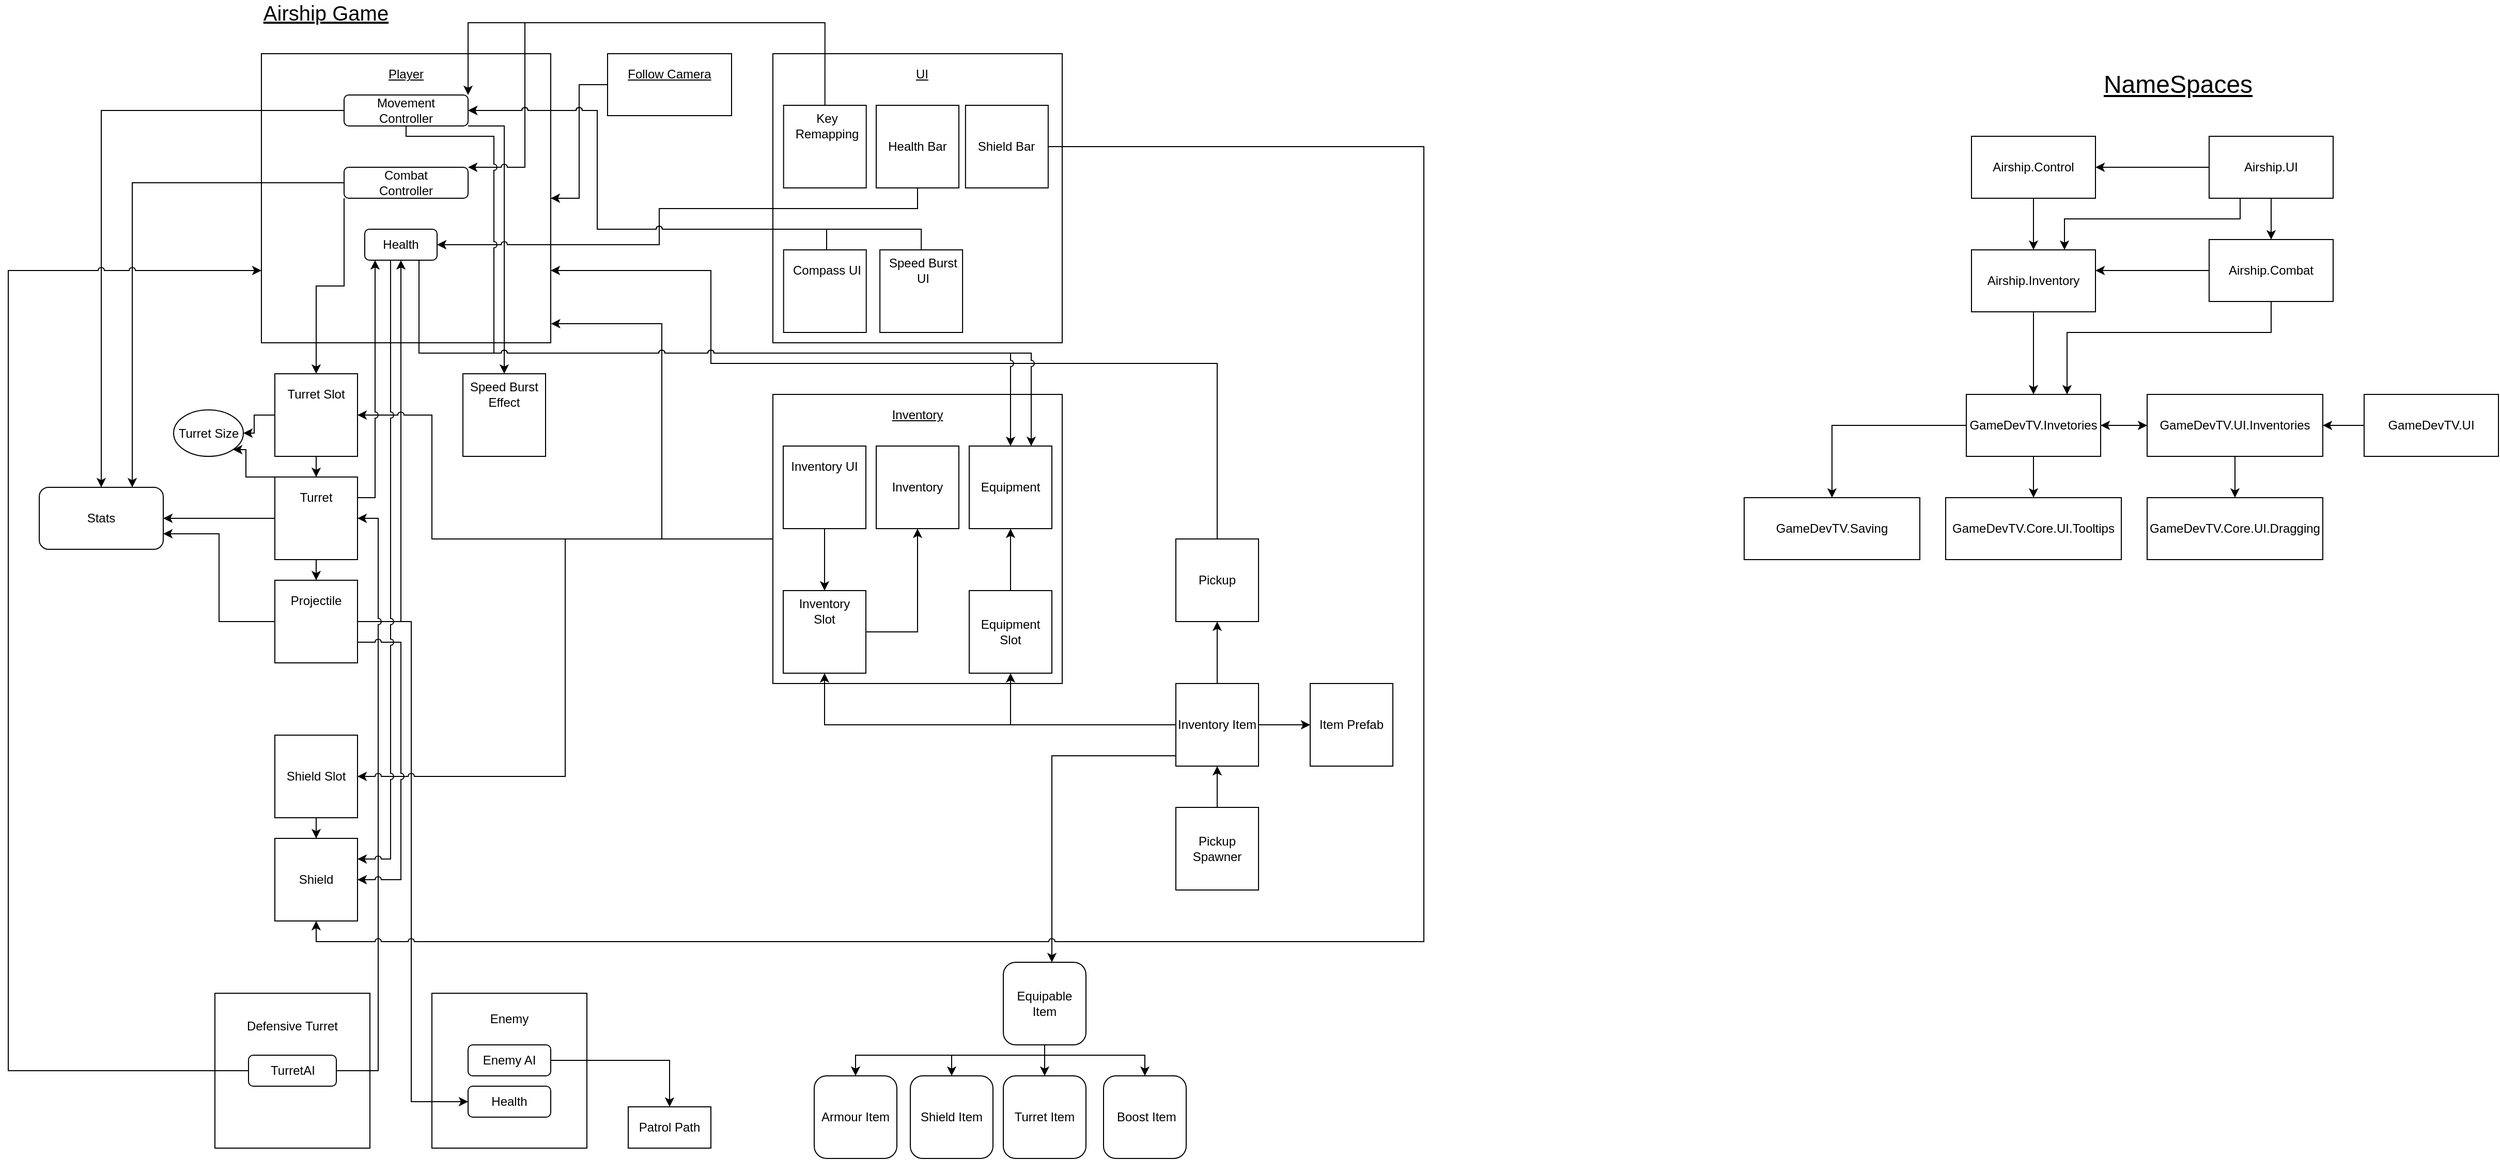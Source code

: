 <mxfile version="13.5.7" type="device"><diagram id="C5RBs43oDa-KdzZeNtuy" name="Page-1"><mxGraphModel dx="3413" dy="1973" grid="1" gridSize="10" guides="1" tooltips="1" connect="1" arrows="1" fold="1" page="0" pageScale="1" pageWidth="1600" pageHeight="900" math="0" shadow="0"><root><mxCell id="WIyWlLk6GJQsqaUBKTNV-0"/><mxCell id="WIyWlLk6GJQsqaUBKTNV-1" parent="WIyWlLk6GJQsqaUBKTNV-0"/><mxCell id="Cf9NG068piF9Xm8d50Rl-7" value="Player" style="group" parent="WIyWlLk6GJQsqaUBKTNV-1" vertex="1" connectable="0"><mxGeometry x="780" y="60" width="290" height="280" as="geometry"/></mxCell><mxCell id="Cf9NG068piF9Xm8d50Rl-8" value="" style="whiteSpace=wrap;html=1;aspect=fixed;" parent="Cf9NG068piF9Xm8d50Rl-7" vertex="1"><mxGeometry width="280" height="280" as="geometry"/></mxCell><mxCell id="Cf9NG068piF9Xm8d50Rl-9" value="&lt;font style=&quot;font-size: 12px&quot;&gt;&lt;u&gt;UI&lt;/u&gt;&lt;/font&gt;" style="text;html=1;strokeColor=none;fillColor=none;align=center;verticalAlign=middle;whiteSpace=wrap;rounded=0;" parent="Cf9NG068piF9Xm8d50Rl-7" vertex="1"><mxGeometry x="124.286" y="10" width="41.429" height="20" as="geometry"/></mxCell><mxCell id="Cf9NG068piF9Xm8d50Rl-0" value="" style="group" parent="Cf9NG068piF9Xm8d50Rl-7" vertex="1" connectable="0"><mxGeometry x="10.357" y="190" width="82.857" height="80" as="geometry"/></mxCell><mxCell id="Cf9NG068piF9Xm8d50Rl-1" value="" style="whiteSpace=wrap;html=1;aspect=fixed;strokeColor=#000000;" parent="Cf9NG068piF9Xm8d50Rl-0" vertex="1"><mxGeometry width="80" height="80" as="geometry"/></mxCell><mxCell id="Cf9NG068piF9Xm8d50Rl-2" value="Compass UI" style="text;html=1;strokeColor=none;fillColor=none;align=center;verticalAlign=middle;whiteSpace=wrap;rounded=0;" parent="Cf9NG068piF9Xm8d50Rl-0" vertex="1"><mxGeometry x="5.179" y="10" width="72.5" height="20" as="geometry"/></mxCell><mxCell id="oJ4vuqxPt1i5Xw-Xa5MG-44" value="" style="group" parent="Cf9NG068piF9Xm8d50Rl-7" vertex="1" connectable="0"><mxGeometry x="103.571" y="190" width="82.857" height="80" as="geometry"/></mxCell><mxCell id="Cf9NG068piF9Xm8d50Rl-14" value="" style="group" parent="oJ4vuqxPt1i5Xw-Xa5MG-44" vertex="1" connectable="0"><mxGeometry width="82.857" height="80" as="geometry"/></mxCell><mxCell id="oJ4vuqxPt1i5Xw-Xa5MG-45" value="" style="whiteSpace=wrap;html=1;aspect=fixed;strokeColor=#000000;" parent="Cf9NG068piF9Xm8d50Rl-14" vertex="1"><mxGeometry width="80" height="80" as="geometry"/></mxCell><mxCell id="oJ4vuqxPt1i5Xw-Xa5MG-46" value="Speed Burst UI" style="text;html=1;strokeColor=none;fillColor=none;align=center;verticalAlign=middle;whiteSpace=wrap;rounded=0;" parent="Cf9NG068piF9Xm8d50Rl-14" vertex="1"><mxGeometry x="5.179" y="10" width="72.5" height="20" as="geometry"/></mxCell><mxCell id="Cf9NG068piF9Xm8d50Rl-34" value="" style="whiteSpace=wrap;html=1;aspect=fixed;strokeColor=#000000;" parent="Cf9NG068piF9Xm8d50Rl-7" vertex="1"><mxGeometry x="10.357" y="50" width="80" height="80" as="geometry"/></mxCell><mxCell id="Cf9NG068piF9Xm8d50Rl-35" value="Key Remapping" style="text;html=1;strokeColor=none;fillColor=none;align=center;verticalAlign=middle;whiteSpace=wrap;rounded=0;" parent="Cf9NG068piF9Xm8d50Rl-7" vertex="1"><mxGeometry x="15.536" y="60" width="72.5" height="20" as="geometry"/></mxCell><mxCell id="Ew5xzkwGmlgXeo16lYca-0" value="Health Bar" style="whiteSpace=wrap;html=1;aspect=fixed;" parent="Cf9NG068piF9Xm8d50Rl-7" vertex="1"><mxGeometry x="100.0" y="50" width="80" height="80" as="geometry"/></mxCell><mxCell id="Ew5xzkwGmlgXeo16lYca-1" value="Shield Bar" style="whiteSpace=wrap;html=1;aspect=fixed;" parent="Cf9NG068piF9Xm8d50Rl-7" vertex="1"><mxGeometry x="186.426" y="50" width="80" height="80" as="geometry"/></mxCell><mxCell id="oJ4vuqxPt1i5Xw-Xa5MG-29" value="Player" style="group" parent="WIyWlLk6GJQsqaUBKTNV-1" vertex="1" connectable="0"><mxGeometry x="285" y="60" width="300" height="280" as="geometry"/></mxCell><mxCell id="oJ4vuqxPt1i5Xw-Xa5MG-0" value="" style="whiteSpace=wrap;html=1;aspect=fixed;" parent="oJ4vuqxPt1i5Xw-Xa5MG-29" vertex="1"><mxGeometry width="280" height="280" as="geometry"/></mxCell><mxCell id="oJ4vuqxPt1i5Xw-Xa5MG-1" value="&lt;font style=&quot;font-size: 12px&quot;&gt;&lt;u&gt;Player&lt;/u&gt;&lt;/font&gt;" style="text;html=1;strokeColor=none;fillColor=none;align=center;verticalAlign=middle;whiteSpace=wrap;rounded=0;" parent="oJ4vuqxPt1i5Xw-Xa5MG-29" vertex="1"><mxGeometry x="120" y="10" width="40" height="20" as="geometry"/></mxCell><mxCell id="oJ4vuqxPt1i5Xw-Xa5MG-67" value="Health" style="rounded=1;whiteSpace=wrap;html=1;strokeColor=#000000;" parent="oJ4vuqxPt1i5Xw-Xa5MG-29" vertex="1"><mxGeometry x="100" y="170" width="70" height="30" as="geometry"/></mxCell><mxCell id="oJ4vuqxPt1i5Xw-Xa5MG-12" value="&lt;font style=&quot;font-size: 20px&quot;&gt;&lt;u&gt;Airship Game&lt;/u&gt;&lt;/font&gt;" style="text;html=1;strokeColor=none;fillColor=none;align=center;verticalAlign=middle;whiteSpace=wrap;rounded=0;" parent="WIyWlLk6GJQsqaUBKTNV-1" vertex="1"><mxGeometry x="250" y="10" width="195" height="20" as="geometry"/></mxCell><mxCell id="oJ4vuqxPt1i5Xw-Xa5MG-20" style="edgeStyle=orthogonalEdgeStyle;rounded=0;orthogonalLoop=1;jettySize=auto;html=1;" parent="WIyWlLk6GJQsqaUBKTNV-1" source="oJ4vuqxPt1i5Xw-Xa5MG-17" target="oJ4vuqxPt1i5Xw-Xa5MG-0" edge="1"><mxGeometry relative="1" as="geometry"/></mxCell><mxCell id="oJ4vuqxPt1i5Xw-Xa5MG-17" value="" style="rounded=0;whiteSpace=wrap;html=1;strokeColor=#000000;" parent="WIyWlLk6GJQsqaUBKTNV-1" vertex="1"><mxGeometry x="620" y="60" width="120" height="60" as="geometry"/></mxCell><mxCell id="oJ4vuqxPt1i5Xw-Xa5MG-18" value="&lt;u&gt;Follow Camera&lt;/u&gt;" style="text;html=1;strokeColor=none;fillColor=none;align=center;verticalAlign=middle;whiteSpace=wrap;rounded=0;" parent="WIyWlLk6GJQsqaUBKTNV-1" vertex="1"><mxGeometry x="630" y="70" width="100" height="20" as="geometry"/></mxCell><mxCell id="oJ4vuqxPt1i5Xw-Xa5MG-27" value="" style="group" parent="WIyWlLk6GJQsqaUBKTNV-1" vertex="1" connectable="0"><mxGeometry x="365" y="100" width="120" height="30" as="geometry"/></mxCell><mxCell id="oJ4vuqxPt1i5Xw-Xa5MG-2" value="" style="rounded=1;whiteSpace=wrap;html=1;" parent="oJ4vuqxPt1i5Xw-Xa5MG-27" vertex="1"><mxGeometry width="120" height="30" as="geometry"/></mxCell><mxCell id="oJ4vuqxPt1i5Xw-Xa5MG-3" value="Movement Controller" style="text;html=1;strokeColor=none;fillColor=none;align=center;verticalAlign=middle;whiteSpace=wrap;rounded=0;perimeterSpacing=0;" parent="oJ4vuqxPt1i5Xw-Xa5MG-27" vertex="1"><mxGeometry x="40" y="5" width="40" height="20" as="geometry"/></mxCell><mxCell id="oJ4vuqxPt1i5Xw-Xa5MG-28" value="" style="group" parent="WIyWlLk6GJQsqaUBKTNV-1" vertex="1" connectable="0"><mxGeometry x="365" y="170" width="120" height="30" as="geometry"/></mxCell><mxCell id="oJ4vuqxPt1i5Xw-Xa5MG-9" value="" style="rounded=1;whiteSpace=wrap;html=1;" parent="oJ4vuqxPt1i5Xw-Xa5MG-28" vertex="1"><mxGeometry width="120" height="30" as="geometry"/></mxCell><mxCell id="oJ4vuqxPt1i5Xw-Xa5MG-10" value="Combat Controller" style="text;html=1;strokeColor=none;fillColor=none;align=center;verticalAlign=middle;whiteSpace=wrap;rounded=0;" parent="oJ4vuqxPt1i5Xw-Xa5MG-28" vertex="1"><mxGeometry x="40" y="5" width="40" height="20" as="geometry"/></mxCell><mxCell id="oJ4vuqxPt1i5Xw-Xa5MG-31" value="" style="group" parent="WIyWlLk6GJQsqaUBKTNV-1" vertex="1" connectable="0"><mxGeometry x="298" y="370" width="80" height="80" as="geometry"/></mxCell><mxCell id="oJ4vuqxPt1i5Xw-Xa5MG-22" value="" style="whiteSpace=wrap;html=1;aspect=fixed;strokeColor=#000000;" parent="oJ4vuqxPt1i5Xw-Xa5MG-31" vertex="1"><mxGeometry width="80" height="80" as="geometry"/></mxCell><mxCell id="oJ4vuqxPt1i5Xw-Xa5MG-30" value="Turret Slot" style="text;html=1;strokeColor=none;fillColor=none;align=center;verticalAlign=middle;whiteSpace=wrap;rounded=0;" parent="oJ4vuqxPt1i5Xw-Xa5MG-31" vertex="1"><mxGeometry x="10" y="10" width="60" height="20" as="geometry"/></mxCell><mxCell id="oJ4vuqxPt1i5Xw-Xa5MG-36" style="edgeStyle=orthogonalEdgeStyle;rounded=0;orthogonalLoop=1;jettySize=auto;html=1;entryX=0.5;entryY=0;entryDx=0;entryDy=0;exitX=0;exitY=1;exitDx=0;exitDy=0;" parent="WIyWlLk6GJQsqaUBKTNV-1" source="oJ4vuqxPt1i5Xw-Xa5MG-9" target="oJ4vuqxPt1i5Xw-Xa5MG-22" edge="1"><mxGeometry relative="1" as="geometry"/></mxCell><mxCell id="oJ4vuqxPt1i5Xw-Xa5MG-37" style="edgeStyle=orthogonalEdgeStyle;rounded=0;orthogonalLoop=1;jettySize=auto;html=1;entryX=0.5;entryY=0;entryDx=0;entryDy=0;" parent="WIyWlLk6GJQsqaUBKTNV-1" source="oJ4vuqxPt1i5Xw-Xa5MG-22" target="oJ4vuqxPt1i5Xw-Xa5MG-54" edge="1"><mxGeometry relative="1" as="geometry"><mxPoint x="338" y="470" as="targetPoint"/></mxGeometry></mxCell><mxCell id="oJ4vuqxPt1i5Xw-Xa5MG-40" value="" style="group" parent="WIyWlLk6GJQsqaUBKTNV-1" vertex="1" connectable="0"><mxGeometry x="480" y="370" width="80" height="80" as="geometry"/></mxCell><mxCell id="oJ4vuqxPt1i5Xw-Xa5MG-41" value="" style="whiteSpace=wrap;html=1;aspect=fixed;strokeColor=#000000;" parent="oJ4vuqxPt1i5Xw-Xa5MG-40" vertex="1"><mxGeometry width="80" height="80" as="geometry"/></mxCell><mxCell id="oJ4vuqxPt1i5Xw-Xa5MG-42" value="Speed Burst Effect" style="text;html=1;strokeColor=none;fillColor=none;align=center;verticalAlign=middle;whiteSpace=wrap;rounded=0;" parent="oJ4vuqxPt1i5Xw-Xa5MG-40" vertex="1"><mxGeometry x="5" y="10" width="70" height="20" as="geometry"/></mxCell><mxCell id="oJ4vuqxPt1i5Xw-Xa5MG-43" style="edgeStyle=orthogonalEdgeStyle;rounded=0;orthogonalLoop=1;jettySize=auto;html=1;entryX=0.5;entryY=0;entryDx=0;entryDy=0;exitX=1;exitY=1;exitDx=0;exitDy=0;" parent="WIyWlLk6GJQsqaUBKTNV-1" source="oJ4vuqxPt1i5Xw-Xa5MG-2" target="oJ4vuqxPt1i5Xw-Xa5MG-41" edge="1"><mxGeometry relative="1" as="geometry"><Array as="points"><mxPoint x="520" y="130"/></Array></mxGeometry></mxCell><mxCell id="oJ4vuqxPt1i5Xw-Xa5MG-53" value="" style="group" parent="WIyWlLk6GJQsqaUBKTNV-1" vertex="1" connectable="0"><mxGeometry x="298" y="470" width="80" height="80" as="geometry"/></mxCell><mxCell id="oJ4vuqxPt1i5Xw-Xa5MG-54" value="" style="whiteSpace=wrap;html=1;aspect=fixed;strokeColor=#000000;" parent="oJ4vuqxPt1i5Xw-Xa5MG-53" vertex="1"><mxGeometry width="80" height="80" as="geometry"/></mxCell><mxCell id="oJ4vuqxPt1i5Xw-Xa5MG-55" value="Turret" style="text;html=1;strokeColor=none;fillColor=none;align=center;verticalAlign=middle;whiteSpace=wrap;rounded=0;" parent="oJ4vuqxPt1i5Xw-Xa5MG-53" vertex="1"><mxGeometry x="10" y="10" width="60" height="20" as="geometry"/></mxCell><mxCell id="oJ4vuqxPt1i5Xw-Xa5MG-57" value="" style="group" parent="WIyWlLk6GJQsqaUBKTNV-1" vertex="1" connectable="0"><mxGeometry x="298" y="570" width="80" height="80" as="geometry"/></mxCell><mxCell id="oJ4vuqxPt1i5Xw-Xa5MG-58" value="" style="whiteSpace=wrap;html=1;aspect=fixed;strokeColor=#000000;" parent="oJ4vuqxPt1i5Xw-Xa5MG-57" vertex="1"><mxGeometry width="80" height="80" as="geometry"/></mxCell><mxCell id="oJ4vuqxPt1i5Xw-Xa5MG-59" value="Projectile" style="text;html=1;strokeColor=none;fillColor=none;align=center;verticalAlign=middle;whiteSpace=wrap;rounded=0;" parent="oJ4vuqxPt1i5Xw-Xa5MG-57" vertex="1"><mxGeometry x="10" y="10" width="60" height="20" as="geometry"/></mxCell><mxCell id="oJ4vuqxPt1i5Xw-Xa5MG-62" value="Stats" style="rounded=1;whiteSpace=wrap;html=1;strokeColor=#000000;" parent="WIyWlLk6GJQsqaUBKTNV-1" vertex="1"><mxGeometry x="70" y="480" width="120" height="60" as="geometry"/></mxCell><mxCell id="oJ4vuqxPt1i5Xw-Xa5MG-63" style="edgeStyle=orthogonalEdgeStyle;rounded=0;orthogonalLoop=1;jettySize=auto;html=1;entryX=1;entryY=0.5;entryDx=0;entryDy=0;" parent="WIyWlLk6GJQsqaUBKTNV-1" source="oJ4vuqxPt1i5Xw-Xa5MG-54" target="oJ4vuqxPt1i5Xw-Xa5MG-62" edge="1"><mxGeometry relative="1" as="geometry"/></mxCell><mxCell id="oJ4vuqxPt1i5Xw-Xa5MG-64" style="edgeStyle=orthogonalEdgeStyle;rounded=0;orthogonalLoop=1;jettySize=auto;html=1;entryX=1;entryY=0.75;entryDx=0;entryDy=0;" parent="WIyWlLk6GJQsqaUBKTNV-1" source="oJ4vuqxPt1i5Xw-Xa5MG-58" target="oJ4vuqxPt1i5Xw-Xa5MG-62" edge="1"><mxGeometry relative="1" as="geometry"/></mxCell><mxCell id="oJ4vuqxPt1i5Xw-Xa5MG-65" style="edgeStyle=orthogonalEdgeStyle;rounded=0;orthogonalLoop=1;jettySize=auto;html=1;entryX=0.5;entryY=0;entryDx=0;entryDy=0;" parent="WIyWlLk6GJQsqaUBKTNV-1" source="oJ4vuqxPt1i5Xw-Xa5MG-2" target="oJ4vuqxPt1i5Xw-Xa5MG-62" edge="1"><mxGeometry relative="1" as="geometry"/></mxCell><mxCell id="oJ4vuqxPt1i5Xw-Xa5MG-66" style="edgeStyle=orthogonalEdgeStyle;rounded=0;orthogonalLoop=1;jettySize=auto;html=1;entryX=0.75;entryY=0;entryDx=0;entryDy=0;" parent="WIyWlLk6GJQsqaUBKTNV-1" source="oJ4vuqxPt1i5Xw-Xa5MG-9" target="oJ4vuqxPt1i5Xw-Xa5MG-62" edge="1"><mxGeometry relative="1" as="geometry"/></mxCell><mxCell id="oJ4vuqxPt1i5Xw-Xa5MG-68" value="Turret Size" style="ellipse;whiteSpace=wrap;html=1;strokeColor=#000000;" parent="WIyWlLk6GJQsqaUBKTNV-1" vertex="1"><mxGeometry x="200" y="405" width="67.5" height="45" as="geometry"/></mxCell><mxCell id="oJ4vuqxPt1i5Xw-Xa5MG-69" style="edgeStyle=orthogonalEdgeStyle;rounded=0;orthogonalLoop=1;jettySize=auto;html=1;entryX=1;entryY=0.5;entryDx=0;entryDy=0;" parent="WIyWlLk6GJQsqaUBKTNV-1" source="oJ4vuqxPt1i5Xw-Xa5MG-22" target="oJ4vuqxPt1i5Xw-Xa5MG-68" edge="1"><mxGeometry relative="1" as="geometry"/></mxCell><mxCell id="oJ4vuqxPt1i5Xw-Xa5MG-70" style="edgeStyle=orthogonalEdgeStyle;rounded=0;orthogonalLoop=1;jettySize=auto;html=1;exitX=0;exitY=0;exitDx=0;exitDy=0;entryX=1;entryY=1;entryDx=0;entryDy=0;" parent="WIyWlLk6GJQsqaUBKTNV-1" source="oJ4vuqxPt1i5Xw-Xa5MG-54" target="oJ4vuqxPt1i5Xw-Xa5MG-68" edge="1"><mxGeometry relative="1" as="geometry"><mxPoint x="270" y="430" as="targetPoint"/><Array as="points"><mxPoint x="270" y="470"/><mxPoint x="270" y="443"/></Array></mxGeometry></mxCell><mxCell id="oJ4vuqxPt1i5Xw-Xa5MG-71" style="edgeStyle=orthogonalEdgeStyle;rounded=0;orthogonalLoop=1;jettySize=auto;html=1;entryX=0.5;entryY=1;entryDx=0;entryDy=0;" parent="WIyWlLk6GJQsqaUBKTNV-1" source="oJ4vuqxPt1i5Xw-Xa5MG-58" target="oJ4vuqxPt1i5Xw-Xa5MG-67" edge="1"><mxGeometry relative="1" as="geometry"/></mxCell><mxCell id="oJ4vuqxPt1i5Xw-Xa5MG-78" value="" style="group" parent="WIyWlLk6GJQsqaUBKTNV-1" vertex="1" connectable="0"><mxGeometry x="450" y="970" width="150" height="150" as="geometry"/></mxCell><mxCell id="oJ4vuqxPt1i5Xw-Xa5MG-72" value="Enemy&lt;br&gt;&lt;br&gt;&lt;br&gt;&lt;br&gt;&lt;br&gt;&lt;br&gt;&lt;br&gt;&lt;br&gt;" style="whiteSpace=wrap;html=1;aspect=fixed;strokeColor=#000000;" parent="oJ4vuqxPt1i5Xw-Xa5MG-78" vertex="1"><mxGeometry width="150" height="150" as="geometry"/></mxCell><mxCell id="oJ4vuqxPt1i5Xw-Xa5MG-77" value="Health" style="rounded=1;whiteSpace=wrap;html=1;strokeColor=#000000;" parent="oJ4vuqxPt1i5Xw-Xa5MG-78" vertex="1"><mxGeometry x="35" y="90" width="80" height="30" as="geometry"/></mxCell><mxCell id="oJ4vuqxPt1i5Xw-Xa5MG-80" value="Enemy AI" style="rounded=1;whiteSpace=wrap;html=1;strokeColor=#000000;" parent="oJ4vuqxPt1i5Xw-Xa5MG-78" vertex="1"><mxGeometry x="35" y="50" width="80" height="30" as="geometry"/></mxCell><mxCell id="oJ4vuqxPt1i5Xw-Xa5MG-79" style="edgeStyle=orthogonalEdgeStyle;rounded=0;orthogonalLoop=1;jettySize=auto;html=1;entryX=0;entryY=0.5;entryDx=0;entryDy=0;jumpStyle=arc;" parent="WIyWlLk6GJQsqaUBKTNV-1" source="oJ4vuqxPt1i5Xw-Xa5MG-58" target="oJ4vuqxPt1i5Xw-Xa5MG-77" edge="1"><mxGeometry relative="1" as="geometry"><Array as="points"><mxPoint x="430" y="610"/><mxPoint x="430" y="1075"/></Array></mxGeometry></mxCell><mxCell id="oJ4vuqxPt1i5Xw-Xa5MG-82" value="Patrol Path" style="rounded=0;whiteSpace=wrap;html=1;strokeColor=#000000;" parent="WIyWlLk6GJQsqaUBKTNV-1" vertex="1"><mxGeometry x="640" y="1080" width="80" height="40" as="geometry"/></mxCell><mxCell id="oJ4vuqxPt1i5Xw-Xa5MG-86" style="edgeStyle=orthogonalEdgeStyle;rounded=0;orthogonalLoop=1;jettySize=auto;html=1;" parent="WIyWlLk6GJQsqaUBKTNV-1" source="oJ4vuqxPt1i5Xw-Xa5MG-80" target="oJ4vuqxPt1i5Xw-Xa5MG-82" edge="1"><mxGeometry relative="1" as="geometry"/></mxCell><mxCell id="Cf9NG068piF9Xm8d50Rl-40" style="edgeStyle=orthogonalEdgeStyle;rounded=0;orthogonalLoop=1;jettySize=auto;html=1;exitX=1;exitY=0;exitDx=0;exitDy=0;entryX=0.5;entryY=0;entryDx=0;entryDy=0;startArrow=classic;startFill=1;endArrow=none;endFill=0;" parent="WIyWlLk6GJQsqaUBKTNV-1" source="oJ4vuqxPt1i5Xw-Xa5MG-2" target="Cf9NG068piF9Xm8d50Rl-34" edge="1"><mxGeometry relative="1" as="geometry"><Array as="points"><mxPoint x="485" y="30"/><mxPoint x="830" y="30"/></Array></mxGeometry></mxCell><mxCell id="Cf9NG068piF9Xm8d50Rl-41" style="edgeStyle=orthogonalEdgeStyle;rounded=0;orthogonalLoop=1;jettySize=auto;html=1;exitX=1;exitY=0;exitDx=0;exitDy=0;startArrow=classic;startFill=1;endArrow=none;endFill=0;jumpSize=6;jumpStyle=arc;" parent="WIyWlLk6GJQsqaUBKTNV-1" source="oJ4vuqxPt1i5Xw-Xa5MG-9" edge="1"><mxGeometry relative="1" as="geometry"><mxPoint x="520" y="30" as="targetPoint"/><Array as="points"><mxPoint x="540" y="170"/><mxPoint x="540" y="30"/></Array></mxGeometry></mxCell><mxCell id="5fM8tj-LmEr_eUMVN5Qc-0" value="Player" style="group" parent="WIyWlLk6GJQsqaUBKTNV-1" vertex="1" connectable="0"><mxGeometry x="780" y="390" width="280" height="280" as="geometry"/></mxCell><mxCell id="5fM8tj-LmEr_eUMVN5Qc-1" value="" style="whiteSpace=wrap;html=1;aspect=fixed;" parent="5fM8tj-LmEr_eUMVN5Qc-0" vertex="1"><mxGeometry width="280" height="280" as="geometry"/></mxCell><mxCell id="5fM8tj-LmEr_eUMVN5Qc-2" value="&lt;font style=&quot;font-size: 12px&quot;&gt;&lt;u&gt;Inventory&lt;/u&gt;&lt;/font&gt;" style="text;html=1;strokeColor=none;fillColor=none;align=center;verticalAlign=middle;whiteSpace=wrap;rounded=0;" parent="5fM8tj-LmEr_eUMVN5Qc-0" vertex="1"><mxGeometry x="120" y="10" width="40" height="20" as="geometry"/></mxCell><mxCell id="5fM8tj-LmEr_eUMVN5Qc-3" value="" style="group" parent="5fM8tj-LmEr_eUMVN5Qc-0" vertex="1" connectable="0"><mxGeometry x="10" y="190" width="80" height="80" as="geometry"/></mxCell><mxCell id="5fM8tj-LmEr_eUMVN5Qc-4" value="" style="whiteSpace=wrap;html=1;aspect=fixed;strokeColor=#000000;" parent="5fM8tj-LmEr_eUMVN5Qc-3" vertex="1"><mxGeometry width="80" height="80" as="geometry"/></mxCell><mxCell id="5fM8tj-LmEr_eUMVN5Qc-5" value="Inventory Slot" style="text;html=1;strokeColor=none;fillColor=none;align=center;verticalAlign=middle;whiteSpace=wrap;rounded=0;" parent="5fM8tj-LmEr_eUMVN5Qc-3" vertex="1"><mxGeometry x="5" y="10" width="70" height="20" as="geometry"/></mxCell><mxCell id="5fM8tj-LmEr_eUMVN5Qc-45" style="edgeStyle=orthogonalEdgeStyle;rounded=0;orthogonalLoop=1;jettySize=auto;html=1;entryX=0.5;entryY=0;entryDx=0;entryDy=0;" parent="5fM8tj-LmEr_eUMVN5Qc-0" source="5fM8tj-LmEr_eUMVN5Qc-10" target="5fM8tj-LmEr_eUMVN5Qc-4" edge="1"><mxGeometry relative="1" as="geometry"/></mxCell><mxCell id="5fM8tj-LmEr_eUMVN5Qc-10" value="" style="whiteSpace=wrap;html=1;aspect=fixed;strokeColor=#000000;" parent="5fM8tj-LmEr_eUMVN5Qc-0" vertex="1"><mxGeometry x="10" y="50" width="80" height="80" as="geometry"/></mxCell><mxCell id="5fM8tj-LmEr_eUMVN5Qc-11" value="Inventory UI" style="text;html=1;strokeColor=none;fillColor=none;align=center;verticalAlign=middle;whiteSpace=wrap;rounded=0;" parent="5fM8tj-LmEr_eUMVN5Qc-0" vertex="1"><mxGeometry x="15" y="60" width="70" height="20" as="geometry"/></mxCell><mxCell id="SxfjDARoTbvnSfGhx6Mr-5" style="edgeStyle=orthogonalEdgeStyle;rounded=0;jumpStyle=arc;orthogonalLoop=1;jettySize=auto;html=1;" parent="5fM8tj-LmEr_eUMVN5Qc-0" source="5fM8tj-LmEr_eUMVN5Qc-8" target="SxfjDARoTbvnSfGhx6Mr-4" edge="1"><mxGeometry relative="1" as="geometry"/></mxCell><mxCell id="5fM8tj-LmEr_eUMVN5Qc-8" value="Equipment Slot" style="whiteSpace=wrap;html=1;aspect=fixed;strokeColor=#000000;" parent="5fM8tj-LmEr_eUMVN5Qc-0" vertex="1"><mxGeometry x="190" y="190" width="80" height="80" as="geometry"/></mxCell><mxCell id="SxfjDARoTbvnSfGhx6Mr-3" value="Inventory" style="whiteSpace=wrap;html=1;aspect=fixed;strokeColor=#000000;" parent="5fM8tj-LmEr_eUMVN5Qc-0" vertex="1"><mxGeometry x="100" y="50" width="80" height="80" as="geometry"/></mxCell><mxCell id="SxfjDARoTbvnSfGhx6Mr-4" value="Equipment" style="whiteSpace=wrap;html=1;aspect=fixed;strokeColor=#000000;" parent="5fM8tj-LmEr_eUMVN5Qc-0" vertex="1"><mxGeometry x="190" y="50" width="80" height="80" as="geometry"/></mxCell><mxCell id="SxfjDARoTbvnSfGhx6Mr-6" style="edgeStyle=orthogonalEdgeStyle;rounded=0;jumpStyle=arc;orthogonalLoop=1;jettySize=auto;html=1;entryX=0.5;entryY=1;entryDx=0;entryDy=0;" parent="5fM8tj-LmEr_eUMVN5Qc-0" source="5fM8tj-LmEr_eUMVN5Qc-4" target="SxfjDARoTbvnSfGhx6Mr-3" edge="1"><mxGeometry relative="1" as="geometry"/></mxCell><mxCell id="5fM8tj-LmEr_eUMVN5Qc-51" style="edgeStyle=orthogonalEdgeStyle;rounded=0;orthogonalLoop=1;jettySize=auto;html=1;entryX=0.5;entryY=1;entryDx=0;entryDy=0;" parent="WIyWlLk6GJQsqaUBKTNV-1" source="5fM8tj-LmEr_eUMVN5Qc-47" target="5fM8tj-LmEr_eUMVN5Qc-49" edge="1"><mxGeometry relative="1" as="geometry"/></mxCell><mxCell id="5fM8tj-LmEr_eUMVN5Qc-47" value="Pickup Spawner" style="whiteSpace=wrap;html=1;aspect=fixed;" parent="WIyWlLk6GJQsqaUBKTNV-1" vertex="1"><mxGeometry x="1170" y="790" width="80" height="80" as="geometry"/></mxCell><mxCell id="5fM8tj-LmEr_eUMVN5Qc-54" style="edgeStyle=orthogonalEdgeStyle;rounded=0;orthogonalLoop=1;jettySize=auto;html=1;entryX=1;entryY=0.75;entryDx=0;entryDy=0;" parent="WIyWlLk6GJQsqaUBKTNV-1" source="5fM8tj-LmEr_eUMVN5Qc-48" target="oJ4vuqxPt1i5Xw-Xa5MG-0" edge="1"><mxGeometry relative="1" as="geometry"><Array as="points"><mxPoint x="1210" y="360"/><mxPoint x="720" y="360"/><mxPoint x="720" y="270"/></Array></mxGeometry></mxCell><mxCell id="5fM8tj-LmEr_eUMVN5Qc-48" value="Pickup&lt;br&gt;" style="whiteSpace=wrap;html=1;aspect=fixed;" parent="WIyWlLk6GJQsqaUBKTNV-1" vertex="1"><mxGeometry x="1170" y="530" width="80" height="80" as="geometry"/></mxCell><mxCell id="5fM8tj-LmEr_eUMVN5Qc-50" style="edgeStyle=orthogonalEdgeStyle;rounded=0;orthogonalLoop=1;jettySize=auto;html=1;entryX=0.5;entryY=1;entryDx=0;entryDy=0;" parent="WIyWlLk6GJQsqaUBKTNV-1" source="5fM8tj-LmEr_eUMVN5Qc-49" target="5fM8tj-LmEr_eUMVN5Qc-48" edge="1"><mxGeometry relative="1" as="geometry"/></mxCell><mxCell id="5fM8tj-LmEr_eUMVN5Qc-52" style="edgeStyle=orthogonalEdgeStyle;rounded=0;orthogonalLoop=1;jettySize=auto;html=1;entryX=0.5;entryY=1;entryDx=0;entryDy=0;" parent="WIyWlLk6GJQsqaUBKTNV-1" source="5fM8tj-LmEr_eUMVN5Qc-49" target="5fM8tj-LmEr_eUMVN5Qc-4" edge="1"><mxGeometry relative="1" as="geometry"/></mxCell><mxCell id="5fM8tj-LmEr_eUMVN5Qc-53" style="edgeStyle=orthogonalEdgeStyle;rounded=0;orthogonalLoop=1;jettySize=auto;html=1;entryX=0.5;entryY=1;entryDx=0;entryDy=0;" parent="WIyWlLk6GJQsqaUBKTNV-1" source="5fM8tj-LmEr_eUMVN5Qc-49" target="5fM8tj-LmEr_eUMVN5Qc-8" edge="1"><mxGeometry relative="1" as="geometry"/></mxCell><mxCell id="SxfjDARoTbvnSfGhx6Mr-9" style="edgeStyle=orthogonalEdgeStyle;rounded=0;jumpStyle=arc;orthogonalLoop=1;jettySize=auto;html=1;entryX=0;entryY=0.5;entryDx=0;entryDy=0;" parent="WIyWlLk6GJQsqaUBKTNV-1" source="5fM8tj-LmEr_eUMVN5Qc-49" target="SxfjDARoTbvnSfGhx6Mr-8" edge="1"><mxGeometry relative="1" as="geometry"/></mxCell><mxCell id="BwspnUe3tvJL7L29ESDZ-8" style="edgeStyle=orthogonalEdgeStyle;rounded=0;jumpStyle=arc;orthogonalLoop=1;jettySize=auto;html=1;exitX=0;exitY=1;exitDx=0;exitDy=0;" parent="WIyWlLk6GJQsqaUBKTNV-1" source="5fM8tj-LmEr_eUMVN5Qc-49" target="BwspnUe3tvJL7L29ESDZ-2" edge="1"><mxGeometry relative="1" as="geometry"><Array as="points"><mxPoint x="1170" y="740"/><mxPoint x="1050" y="740"/></Array></mxGeometry></mxCell><mxCell id="5fM8tj-LmEr_eUMVN5Qc-49" value="Inventory Item&lt;br&gt;" style="whiteSpace=wrap;html=1;aspect=fixed;" parent="WIyWlLk6GJQsqaUBKTNV-1" vertex="1"><mxGeometry x="1170" y="670" width="80" height="80" as="geometry"/></mxCell><mxCell id="SxfjDARoTbvnSfGhx6Mr-2" style="edgeStyle=orthogonalEdgeStyle;rounded=0;jumpStyle=arc;orthogonalLoop=1;jettySize=auto;html=1;entryX=1.001;entryY=0.934;entryDx=0;entryDy=0;entryPerimeter=0;" parent="WIyWlLk6GJQsqaUBKTNV-1" source="5fM8tj-LmEr_eUMVN5Qc-1" target="oJ4vuqxPt1i5Xw-Xa5MG-0" edge="1"><mxGeometry relative="1" as="geometry"/></mxCell><mxCell id="SxfjDARoTbvnSfGhx6Mr-7" style="edgeStyle=orthogonalEdgeStyle;rounded=0;jumpStyle=arc;orthogonalLoop=1;jettySize=auto;html=1;entryX=1;entryY=0.5;entryDx=0;entryDy=0;" parent="WIyWlLk6GJQsqaUBKTNV-1" source="5fM8tj-LmEr_eUMVN5Qc-1" target="oJ4vuqxPt1i5Xw-Xa5MG-22" edge="1"><mxGeometry relative="1" as="geometry"><Array as="points"><mxPoint x="450" y="530"/><mxPoint x="450" y="410"/></Array></mxGeometry></mxCell><mxCell id="SxfjDARoTbvnSfGhx6Mr-8" value="Item Prefab" style="whiteSpace=wrap;html=1;aspect=fixed;" parent="WIyWlLk6GJQsqaUBKTNV-1" vertex="1"><mxGeometry x="1300" y="670" width="80" height="80" as="geometry"/></mxCell><mxCell id="uuKijvimrqYWd6mBZSTk-0" value="Defensive Turret&lt;br&gt;&lt;br&gt;&lt;br&gt;&lt;br&gt;&lt;br&gt;&lt;br&gt;&lt;br&gt;" style="whiteSpace=wrap;html=1;aspect=fixed;" parent="WIyWlLk6GJQsqaUBKTNV-1" vertex="1"><mxGeometry x="240" y="970" width="150" height="150" as="geometry"/></mxCell><mxCell id="uuKijvimrqYWd6mBZSTk-2" style="edgeStyle=orthogonalEdgeStyle;rounded=0;orthogonalLoop=1;jettySize=auto;html=1;entryX=1;entryY=0.5;entryDx=0;entryDy=0;jumpStyle=arc;exitX=1;exitY=0.5;exitDx=0;exitDy=0;" parent="WIyWlLk6GJQsqaUBKTNV-1" source="uuKijvimrqYWd6mBZSTk-1" target="oJ4vuqxPt1i5Xw-Xa5MG-54" edge="1"><mxGeometry relative="1" as="geometry"><Array as="points"><mxPoint x="398" y="1045"/><mxPoint x="398" y="510"/></Array></mxGeometry></mxCell><mxCell id="uuKijvimrqYWd6mBZSTk-3" style="edgeStyle=orthogonalEdgeStyle;rounded=0;jumpStyle=arc;orthogonalLoop=1;jettySize=auto;html=1;entryX=0;entryY=0.75;entryDx=0;entryDy=0;exitX=0;exitY=0.5;exitDx=0;exitDy=0;" parent="WIyWlLk6GJQsqaUBKTNV-1" source="uuKijvimrqYWd6mBZSTk-1" target="oJ4vuqxPt1i5Xw-Xa5MG-0" edge="1"><mxGeometry relative="1" as="geometry"><mxPoint x="350" y="341" as="targetPoint"/><Array as="points"><mxPoint x="40" y="1045"/><mxPoint x="40" y="270"/></Array></mxGeometry></mxCell><mxCell id="uuKijvimrqYWd6mBZSTk-1" value="TurretAI" style="rounded=1;whiteSpace=wrap;html=1;" parent="WIyWlLk6GJQsqaUBKTNV-1" vertex="1"><mxGeometry x="272.5" y="1030" width="85" height="30" as="geometry"/></mxCell><mxCell id="c7HQ24oU-Uj8hBZU5iqJ-6" style="edgeStyle=orthogonalEdgeStyle;rounded=0;orthogonalLoop=1;jettySize=auto;html=1;entryX=0.5;entryY=0;entryDx=0;entryDy=0;" parent="WIyWlLk6GJQsqaUBKTNV-1" source="c7HQ24oU-Uj8hBZU5iqJ-4" target="c7HQ24oU-Uj8hBZU5iqJ-5" edge="1"><mxGeometry relative="1" as="geometry"/></mxCell><mxCell id="c7HQ24oU-Uj8hBZU5iqJ-4" value="Shield Slot" style="whiteSpace=wrap;html=1;aspect=fixed;" parent="WIyWlLk6GJQsqaUBKTNV-1" vertex="1"><mxGeometry x="298" y="720" width="80" height="80" as="geometry"/></mxCell><mxCell id="c7HQ24oU-Uj8hBZU5iqJ-5" value="Shield" style="whiteSpace=wrap;html=1;aspect=fixed;" parent="WIyWlLk6GJQsqaUBKTNV-1" vertex="1"><mxGeometry x="298" y="820" width="80" height="80" as="geometry"/></mxCell><mxCell id="c7HQ24oU-Uj8hBZU5iqJ-8" style="edgeStyle=orthogonalEdgeStyle;rounded=0;orthogonalLoop=1;jettySize=auto;html=1;exitX=0;exitY=0.5;exitDx=0;exitDy=0;entryX=1;entryY=0.5;entryDx=0;entryDy=0;jumpStyle=arc;" parent="WIyWlLk6GJQsqaUBKTNV-1" source="5fM8tj-LmEr_eUMVN5Qc-1" target="c7HQ24oU-Uj8hBZU5iqJ-4" edge="1"><mxGeometry relative="1" as="geometry"/></mxCell><mxCell id="c7HQ24oU-Uj8hBZU5iqJ-9" style="edgeStyle=orthogonalEdgeStyle;rounded=0;jumpStyle=arc;orthogonalLoop=1;jettySize=auto;html=1;entryX=1;entryY=0.5;entryDx=0;entryDy=0;exitX=1;exitY=0.75;exitDx=0;exitDy=0;" parent="WIyWlLk6GJQsqaUBKTNV-1" source="oJ4vuqxPt1i5Xw-Xa5MG-58" target="c7HQ24oU-Uj8hBZU5iqJ-5" edge="1"><mxGeometry relative="1" as="geometry"><Array as="points"><mxPoint x="420" y="630"/><mxPoint x="420" y="860"/></Array></mxGeometry></mxCell><mxCell id="Ew5xzkwGmlgXeo16lYca-5" style="edgeStyle=orthogonalEdgeStyle;rounded=0;orthogonalLoop=1;jettySize=auto;html=1;entryX=1;entryY=0.5;entryDx=0;entryDy=0;exitX=0.5;exitY=1;exitDx=0;exitDy=0;jumpStyle=arc;" parent="WIyWlLk6GJQsqaUBKTNV-1" source="Ew5xzkwGmlgXeo16lYca-0" target="oJ4vuqxPt1i5Xw-Xa5MG-67" edge="1"><mxGeometry relative="1" as="geometry"><Array as="points"><mxPoint x="920" y="210"/><mxPoint x="670" y="210"/><mxPoint x="670" y="245"/></Array></mxGeometry></mxCell><mxCell id="Ew5xzkwGmlgXeo16lYca-6" style="edgeStyle=orthogonalEdgeStyle;rounded=0;jumpStyle=arc;orthogonalLoop=1;jettySize=auto;html=1;entryX=0.5;entryY=1;entryDx=0;entryDy=0;" parent="WIyWlLk6GJQsqaUBKTNV-1" source="Ew5xzkwGmlgXeo16lYca-1" target="c7HQ24oU-Uj8hBZU5iqJ-5" edge="1"><mxGeometry relative="1" as="geometry"><Array as="points"><mxPoint x="1410" y="150"/><mxPoint x="1410" y="920"/><mxPoint x="338" y="920"/></Array></mxGeometry></mxCell><mxCell id="BwspnUe3tvJL7L29ESDZ-0" style="edgeStyle=orthogonalEdgeStyle;rounded=0;orthogonalLoop=1;jettySize=auto;html=1;exitX=0.75;exitY=1;exitDx=0;exitDy=0;entryX=0.75;entryY=0;entryDx=0;entryDy=0;jumpStyle=arc;" parent="WIyWlLk6GJQsqaUBKTNV-1" source="oJ4vuqxPt1i5Xw-Xa5MG-67" target="SxfjDARoTbvnSfGhx6Mr-4" edge="1"><mxGeometry relative="1" as="geometry"/></mxCell><mxCell id="BwspnUe3tvJL7L29ESDZ-9" style="edgeStyle=orthogonalEdgeStyle;rounded=0;jumpStyle=arc;orthogonalLoop=1;jettySize=auto;html=1;exitX=0.5;exitY=1;exitDx=0;exitDy=0;entryX=0.5;entryY=0;entryDx=0;entryDy=0;" parent="WIyWlLk6GJQsqaUBKTNV-1" source="BwspnUe3tvJL7L29ESDZ-2" target="BwspnUe3tvJL7L29ESDZ-4" edge="1"><mxGeometry relative="1" as="geometry"><Array as="points"><mxPoint x="1043" y="1050"/></Array></mxGeometry></mxCell><mxCell id="BwspnUe3tvJL7L29ESDZ-13" style="edgeStyle=orthogonalEdgeStyle;rounded=0;jumpStyle=arc;orthogonalLoop=1;jettySize=auto;html=1;" parent="WIyWlLk6GJQsqaUBKTNV-1" source="BwspnUe3tvJL7L29ESDZ-2" target="BwspnUe3tvJL7L29ESDZ-5" edge="1"><mxGeometry relative="1" as="geometry"><Array as="points"><mxPoint x="1043" y="1030"/><mxPoint x="953" y="1030"/></Array></mxGeometry></mxCell><mxCell id="BwspnUe3tvJL7L29ESDZ-14" style="edgeStyle=orthogonalEdgeStyle;rounded=0;jumpStyle=arc;orthogonalLoop=1;jettySize=auto;html=1;entryX=0.5;entryY=0;entryDx=0;entryDy=0;" parent="WIyWlLk6GJQsqaUBKTNV-1" source="BwspnUe3tvJL7L29ESDZ-2" target="BwspnUe3tvJL7L29ESDZ-6" edge="1"><mxGeometry relative="1" as="geometry"><Array as="points"><mxPoint x="1043" y="1030"/><mxPoint x="860" y="1030"/></Array></mxGeometry></mxCell><mxCell id="BwspnUe3tvJL7L29ESDZ-16" style="edgeStyle=orthogonalEdgeStyle;rounded=0;jumpStyle=arc;orthogonalLoop=1;jettySize=auto;html=1;entryX=0.5;entryY=0;entryDx=0;entryDy=0;" parent="WIyWlLk6GJQsqaUBKTNV-1" source="BwspnUe3tvJL7L29ESDZ-2" target="BwspnUe3tvJL7L29ESDZ-15" edge="1"><mxGeometry relative="1" as="geometry"><Array as="points"><mxPoint x="1043" y="1030"/><mxPoint x="1140" y="1030"/></Array></mxGeometry></mxCell><mxCell id="BwspnUe3tvJL7L29ESDZ-2" value="Equipable Item" style="rounded=1;whiteSpace=wrap;html=1;" parent="WIyWlLk6GJQsqaUBKTNV-1" vertex="1"><mxGeometry x="1003" y="940" width="80" height="80" as="geometry"/></mxCell><mxCell id="BwspnUe3tvJL7L29ESDZ-4" value="Turret Item" style="rounded=1;whiteSpace=wrap;html=1;" parent="WIyWlLk6GJQsqaUBKTNV-1" vertex="1"><mxGeometry x="1003" y="1050" width="80" height="80" as="geometry"/></mxCell><mxCell id="BwspnUe3tvJL7L29ESDZ-5" value="Shield Item" style="rounded=1;whiteSpace=wrap;html=1;" parent="WIyWlLk6GJQsqaUBKTNV-1" vertex="1"><mxGeometry x="913" y="1050" width="80" height="80" as="geometry"/></mxCell><mxCell id="BwspnUe3tvJL7L29ESDZ-6" value="Armour Item" style="rounded=1;whiteSpace=wrap;html=1;" parent="WIyWlLk6GJQsqaUBKTNV-1" vertex="1"><mxGeometry x="820" y="1050" width="80" height="80" as="geometry"/></mxCell><mxCell id="BwspnUe3tvJL7L29ESDZ-15" value="&amp;nbsp;Boost Item" style="rounded=1;whiteSpace=wrap;html=1;" parent="WIyWlLk6GJQsqaUBKTNV-1" vertex="1"><mxGeometry x="1100" y="1050" width="80" height="80" as="geometry"/></mxCell><mxCell id="BwspnUe3tvJL7L29ESDZ-18" style="edgeStyle=orthogonalEdgeStyle;rounded=0;jumpStyle=arc;orthogonalLoop=1;jettySize=auto;html=1;entryX=0.5;entryY=0;entryDx=0;entryDy=0;exitX=0.5;exitY=1;exitDx=0;exitDy=0;" parent="WIyWlLk6GJQsqaUBKTNV-1" source="oJ4vuqxPt1i5Xw-Xa5MG-2" target="SxfjDARoTbvnSfGhx6Mr-4" edge="1"><mxGeometry relative="1" as="geometry"><mxPoint x="485" y="115.029" as="sourcePoint"/><mxPoint x="1010" y="440" as="targetPoint"/><Array as="points"><mxPoint x="425" y="140"/><mxPoint x="510" y="140"/><mxPoint x="510" y="350"/><mxPoint x="1010" y="350"/></Array></mxGeometry></mxCell><mxCell id="krs_mNJeAfSyo1co5yRx-0" style="edgeStyle=orthogonalEdgeStyle;rounded=0;orthogonalLoop=1;jettySize=auto;html=1;entryX=1;entryY=0.25;entryDx=0;entryDy=0;exitX=0.25;exitY=1;exitDx=0;exitDy=0;jumpStyle=arc;" parent="WIyWlLk6GJQsqaUBKTNV-1" source="oJ4vuqxPt1i5Xw-Xa5MG-67" target="c7HQ24oU-Uj8hBZU5iqJ-5" edge="1"><mxGeometry relative="1" as="geometry"><Array as="points"><mxPoint x="410" y="840"/></Array></mxGeometry></mxCell><mxCell id="krs_mNJeAfSyo1co5yRx-40" style="edgeStyle=orthogonalEdgeStyle;rounded=0;jumpStyle=arc;orthogonalLoop=1;jettySize=auto;html=1;entryX=1;entryY=0.5;entryDx=0;entryDy=0;" parent="WIyWlLk6GJQsqaUBKTNV-1" target="oJ4vuqxPt1i5Xw-Xa5MG-2" edge="1"><mxGeometry relative="1" as="geometry"><mxPoint x="832" y="250" as="sourcePoint"/><Array as="points"><mxPoint x="832" y="230"/><mxPoint x="610" y="230"/><mxPoint x="610" y="115"/></Array></mxGeometry></mxCell><mxCell id="krs_mNJeAfSyo1co5yRx-41" style="edgeStyle=orthogonalEdgeStyle;rounded=0;jumpStyle=arc;orthogonalLoop=1;jettySize=auto;html=1;" parent="WIyWlLk6GJQsqaUBKTNV-1" source="oJ4vuqxPt1i5Xw-Xa5MG-45" target="oJ4vuqxPt1i5Xw-Xa5MG-2" edge="1"><mxGeometry relative="1" as="geometry"><mxPoint x="490" y="120" as="targetPoint"/><Array as="points"><mxPoint x="924" y="230"/><mxPoint x="610" y="230"/><mxPoint x="610" y="115"/></Array></mxGeometry></mxCell><mxCell id="krs_mNJeAfSyo1co5yRx-42" value="" style="group" parent="WIyWlLk6GJQsqaUBKTNV-1" vertex="1" connectable="0"><mxGeometry x="1720" y="140" width="730" height="410" as="geometry"/></mxCell><mxCell id="krs_mNJeAfSyo1co5yRx-9" value="&lt;span&gt;Airship.Inventory&lt;/span&gt;" style="rounded=0;whiteSpace=wrap;html=1;" parent="krs_mNJeAfSyo1co5yRx-42" vertex="1"><mxGeometry x="220" y="110" width="120" height="60" as="geometry"/></mxCell><mxCell id="krs_mNJeAfSyo1co5yRx-10" value="GameDevTV.Invetories" style="rounded=0;whiteSpace=wrap;html=1;" parent="krs_mNJeAfSyo1co5yRx-42" vertex="1"><mxGeometry x="215" y="250" width="130" height="60" as="geometry"/></mxCell><mxCell id="krs_mNJeAfSyo1co5yRx-21" style="edgeStyle=orthogonalEdgeStyle;rounded=0;jumpStyle=arc;orthogonalLoop=1;jettySize=auto;html=1;entryX=0.5;entryY=0;entryDx=0;entryDy=0;" parent="krs_mNJeAfSyo1co5yRx-42" source="krs_mNJeAfSyo1co5yRx-9" target="krs_mNJeAfSyo1co5yRx-10" edge="1"><mxGeometry relative="1" as="geometry"/></mxCell><mxCell id="krs_mNJeAfSyo1co5yRx-16" style="edgeStyle=orthogonalEdgeStyle;rounded=0;jumpStyle=arc;orthogonalLoop=1;jettySize=auto;html=1;exitX=0.5;exitY=1;exitDx=0;exitDy=0;" parent="krs_mNJeAfSyo1co5yRx-42" source="krs_mNJeAfSyo1co5yRx-11" target="krs_mNJeAfSyo1co5yRx-9" edge="1"><mxGeometry relative="1" as="geometry"/></mxCell><mxCell id="krs_mNJeAfSyo1co5yRx-11" value="Airship.Control" style="rounded=0;whiteSpace=wrap;html=1;" parent="krs_mNJeAfSyo1co5yRx-42" vertex="1"><mxGeometry x="220" width="120" height="60" as="geometry"/></mxCell><mxCell id="krs_mNJeAfSyo1co5yRx-18" style="edgeStyle=orthogonalEdgeStyle;rounded=0;jumpStyle=arc;orthogonalLoop=1;jettySize=auto;html=1;" parent="krs_mNJeAfSyo1co5yRx-42" source="krs_mNJeAfSyo1co5yRx-12" edge="1"><mxGeometry relative="1" as="geometry"><mxPoint x="340" y="130" as="targetPoint"/><Array as="points"><mxPoint x="340" y="130"/></Array></mxGeometry></mxCell><mxCell id="krs_mNJeAfSyo1co5yRx-22" style="edgeStyle=orthogonalEdgeStyle;rounded=0;jumpStyle=arc;orthogonalLoop=1;jettySize=auto;html=1;entryX=0.75;entryY=0;entryDx=0;entryDy=0;exitX=0.5;exitY=1;exitDx=0;exitDy=0;" parent="krs_mNJeAfSyo1co5yRx-42" source="krs_mNJeAfSyo1co5yRx-12" target="krs_mNJeAfSyo1co5yRx-10" edge="1"><mxGeometry relative="1" as="geometry"><Array as="points"><mxPoint x="510" y="190"/><mxPoint x="313" y="190"/></Array></mxGeometry></mxCell><mxCell id="krs_mNJeAfSyo1co5yRx-12" value="Airship.Combat" style="rounded=0;whiteSpace=wrap;html=1;" parent="krs_mNJeAfSyo1co5yRx-42" vertex="1"><mxGeometry x="450" y="100" width="120" height="60" as="geometry"/></mxCell><mxCell id="krs_mNJeAfSyo1co5yRx-17" style="edgeStyle=orthogonalEdgeStyle;rounded=0;jumpStyle=arc;orthogonalLoop=1;jettySize=auto;html=1;exitX=0.25;exitY=1;exitDx=0;exitDy=0;" parent="krs_mNJeAfSyo1co5yRx-42" source="krs_mNJeAfSyo1co5yRx-13" target="krs_mNJeAfSyo1co5yRx-9" edge="1"><mxGeometry relative="1" as="geometry"><Array as="points"><mxPoint x="480" y="80"/><mxPoint x="310" y="80"/></Array></mxGeometry></mxCell><mxCell id="krs_mNJeAfSyo1co5yRx-35" style="edgeStyle=orthogonalEdgeStyle;rounded=0;jumpStyle=arc;orthogonalLoop=1;jettySize=auto;html=1;entryX=1;entryY=0.5;entryDx=0;entryDy=0;" parent="krs_mNJeAfSyo1co5yRx-42" source="krs_mNJeAfSyo1co5yRx-13" target="krs_mNJeAfSyo1co5yRx-11" edge="1"><mxGeometry relative="1" as="geometry"><Array as="points"><mxPoint x="530" y="30"/></Array></mxGeometry></mxCell><mxCell id="krs_mNJeAfSyo1co5yRx-37" style="edgeStyle=orthogonalEdgeStyle;rounded=0;jumpStyle=arc;orthogonalLoop=1;jettySize=auto;html=1;entryX=0.5;entryY=0;entryDx=0;entryDy=0;" parent="krs_mNJeAfSyo1co5yRx-42" source="krs_mNJeAfSyo1co5yRx-13" target="krs_mNJeAfSyo1co5yRx-12" edge="1"><mxGeometry relative="1" as="geometry"><Array as="points"><mxPoint x="510" y="70"/><mxPoint x="510" y="70"/></Array></mxGeometry></mxCell><mxCell id="krs_mNJeAfSyo1co5yRx-13" value="Airship.UI" style="rounded=0;whiteSpace=wrap;html=1;" parent="krs_mNJeAfSyo1co5yRx-42" vertex="1"><mxGeometry x="450" width="120" height="60" as="geometry"/></mxCell><mxCell id="krs_mNJeAfSyo1co5yRx-14" value="GameDevTV.UI" style="rounded=0;whiteSpace=wrap;html=1;" parent="krs_mNJeAfSyo1co5yRx-42" vertex="1"><mxGeometry x="600" y="250" width="130" height="60" as="geometry"/></mxCell><mxCell id="krs_mNJeAfSyo1co5yRx-23" value="&lt;div style=&quot;line-height: 19px&quot;&gt;&lt;span style=&quot;background-color: rgb(255 , 255 , 255)&quot;&gt;GameDevTV.Core.UI.Tooltips&lt;/span&gt;&lt;/div&gt;" style="rounded=0;whiteSpace=wrap;html=1;" parent="krs_mNJeAfSyo1co5yRx-42" vertex="1"><mxGeometry x="195" y="350" width="170" height="60" as="geometry"/></mxCell><mxCell id="krs_mNJeAfSyo1co5yRx-24" style="edgeStyle=orthogonalEdgeStyle;rounded=0;jumpStyle=arc;orthogonalLoop=1;jettySize=auto;html=1;" parent="krs_mNJeAfSyo1co5yRx-42" source="krs_mNJeAfSyo1co5yRx-10" target="krs_mNJeAfSyo1co5yRx-23" edge="1"><mxGeometry relative="1" as="geometry"/></mxCell><mxCell id="krs_mNJeAfSyo1co5yRx-26" style="edgeStyle=orthogonalEdgeStyle;rounded=0;jumpStyle=arc;orthogonalLoop=1;jettySize=auto;html=1;entryX=1;entryY=0.5;entryDx=0;entryDy=0;" parent="krs_mNJeAfSyo1co5yRx-42" source="krs_mNJeAfSyo1co5yRx-25" target="krs_mNJeAfSyo1co5yRx-10" edge="1"><mxGeometry relative="1" as="geometry"/></mxCell><mxCell id="krs_mNJeAfSyo1co5yRx-25" value="&lt;p style=&quot;line-height: 120%&quot;&gt;&lt;span style=&quot;background-color: rgb(255 , 255 , 255)&quot;&gt;GameDevTV.UI.Inventories&lt;/span&gt;&lt;br&gt;&lt;/p&gt;&lt;p&gt;&lt;/p&gt;" style="rounded=0;whiteSpace=wrap;html=1;" parent="krs_mNJeAfSyo1co5yRx-42" vertex="1"><mxGeometry x="390" y="250" width="170" height="60" as="geometry"/></mxCell><mxCell id="krs_mNJeAfSyo1co5yRx-32" value="" style="edgeStyle=orthogonalEdgeStyle;rounded=0;jumpStyle=arc;orthogonalLoop=1;jettySize=auto;html=1;" parent="krs_mNJeAfSyo1co5yRx-42" source="krs_mNJeAfSyo1co5yRx-10" target="krs_mNJeAfSyo1co5yRx-25" edge="1"><mxGeometry relative="1" as="geometry"/></mxCell><mxCell id="krs_mNJeAfSyo1co5yRx-34" style="edgeStyle=orthogonalEdgeStyle;rounded=0;jumpStyle=arc;orthogonalLoop=1;jettySize=auto;html=1;entryX=1;entryY=0.5;entryDx=0;entryDy=0;" parent="krs_mNJeAfSyo1co5yRx-42" source="krs_mNJeAfSyo1co5yRx-14" target="krs_mNJeAfSyo1co5yRx-25" edge="1"><mxGeometry relative="1" as="geometry"/></mxCell><mxCell id="krs_mNJeAfSyo1co5yRx-27" value="&lt;div style=&quot;line-height: 19px&quot;&gt;&lt;div style=&quot;line-height: 19px&quot;&gt;&lt;span style=&quot;background-color: rgb(255 , 255 , 255) ; line-height: 120%&quot;&gt;GameDevTV.Core.UI.Dragging&lt;/span&gt;&lt;/div&gt;&lt;/div&gt;" style="rounded=0;whiteSpace=wrap;html=1;" parent="krs_mNJeAfSyo1co5yRx-42" vertex="1"><mxGeometry x="390" y="350" width="170" height="60" as="geometry"/></mxCell><mxCell id="krs_mNJeAfSyo1co5yRx-28" style="edgeStyle=orthogonalEdgeStyle;rounded=0;jumpStyle=arc;orthogonalLoop=1;jettySize=auto;html=1;" parent="krs_mNJeAfSyo1co5yRx-42" source="krs_mNJeAfSyo1co5yRx-25" target="krs_mNJeAfSyo1co5yRx-27" edge="1"><mxGeometry relative="1" as="geometry"/></mxCell><mxCell id="krs_mNJeAfSyo1co5yRx-29" value="&lt;div style=&quot;line-height: 19px&quot;&gt;&lt;div style=&quot;line-height: 19px&quot;&gt;&lt;span style=&quot;background-color: rgb(255 , 255 , 255) ; line-height: 120%&quot;&gt;GameDevTV.Saving&lt;/span&gt;&lt;/div&gt;&lt;/div&gt;" style="rounded=0;whiteSpace=wrap;html=1;" parent="krs_mNJeAfSyo1co5yRx-42" vertex="1"><mxGeometry y="350" width="170" height="60" as="geometry"/></mxCell><mxCell id="krs_mNJeAfSyo1co5yRx-33" style="edgeStyle=orthogonalEdgeStyle;rounded=0;jumpStyle=arc;orthogonalLoop=1;jettySize=auto;html=1;entryX=0.5;entryY=0;entryDx=0;entryDy=0;" parent="krs_mNJeAfSyo1co5yRx-42" source="krs_mNJeAfSyo1co5yRx-10" target="krs_mNJeAfSyo1co5yRx-29" edge="1"><mxGeometry relative="1" as="geometry"/></mxCell><mxCell id="krs_mNJeAfSyo1co5yRx-43" style="edgeStyle=orthogonalEdgeStyle;rounded=0;jumpStyle=arc;orthogonalLoop=1;jettySize=auto;html=1;entryX=0.5;entryY=0;entryDx=0;entryDy=0;" parent="WIyWlLk6GJQsqaUBKTNV-1" source="oJ4vuqxPt1i5Xw-Xa5MG-54" target="oJ4vuqxPt1i5Xw-Xa5MG-58" edge="1"><mxGeometry relative="1" as="geometry"><Array as="points"><mxPoint x="338" y="570"/></Array></mxGeometry></mxCell><mxCell id="krs_mNJeAfSyo1co5yRx-44" style="edgeStyle=orthogonalEdgeStyle;rounded=0;jumpStyle=arc;orthogonalLoop=1;jettySize=auto;html=1;exitX=1;exitY=0.25;exitDx=0;exitDy=0;" parent="WIyWlLk6GJQsqaUBKTNV-1" source="oJ4vuqxPt1i5Xw-Xa5MG-54" edge="1"><mxGeometry relative="1" as="geometry"><mxPoint x="395" y="260" as="targetPoint"/><Array as="points"><mxPoint x="395" y="490"/></Array></mxGeometry></mxCell><mxCell id="krs_mNJeAfSyo1co5yRx-45" value="&lt;font size=&quot;1&quot;&gt;&lt;u style=&quot;font-size: 24px&quot;&gt;NameSpaces&lt;/u&gt;&lt;/font&gt;" style="text;html=1;strokeColor=none;fillColor=none;align=center;verticalAlign=middle;whiteSpace=wrap;rounded=0;" parent="WIyWlLk6GJQsqaUBKTNV-1" vertex="1"><mxGeometry x="2120" y="80" width="40" height="20" as="geometry"/></mxCell></root></mxGraphModel></diagram></mxfile>